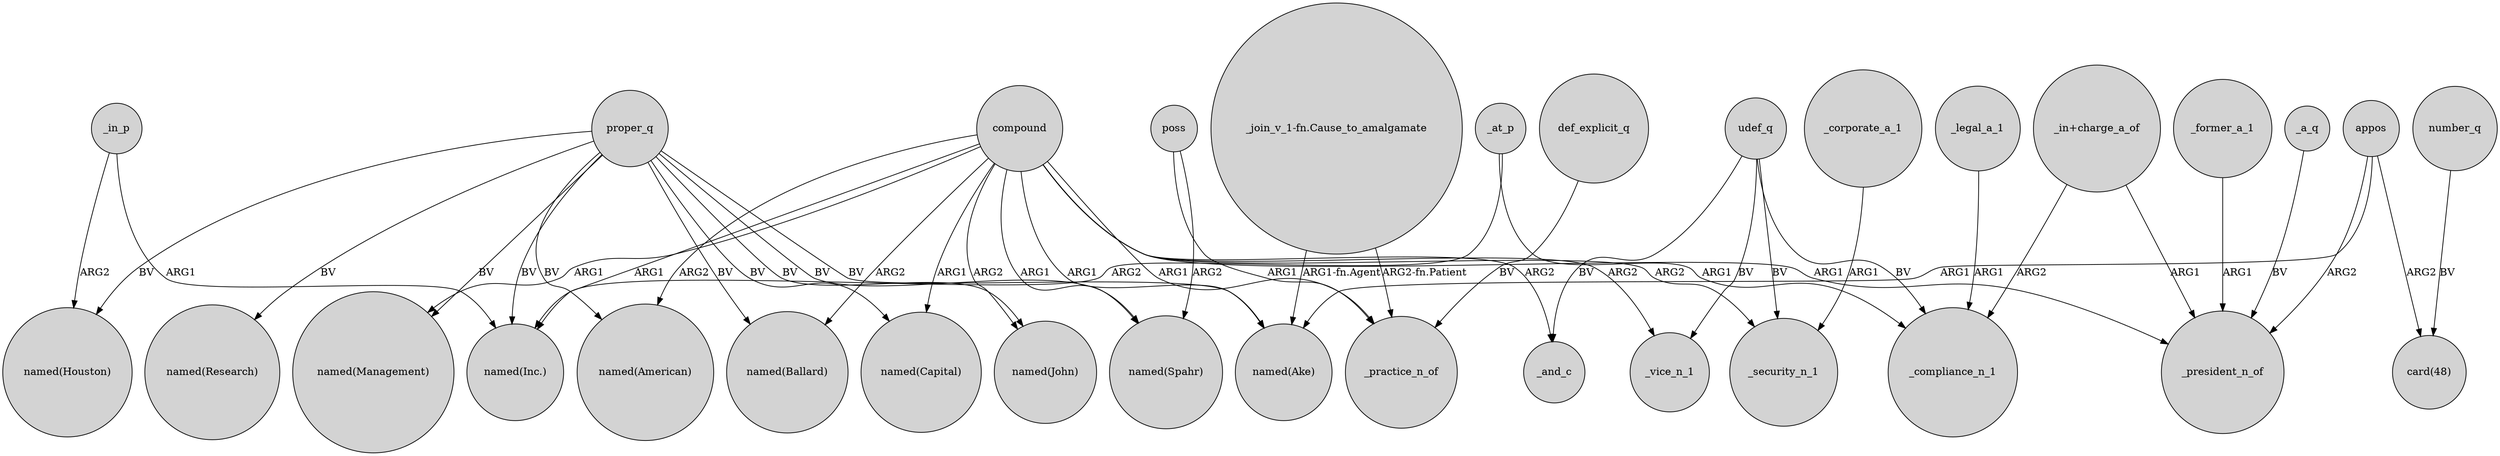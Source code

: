 digraph {
	node [shape=circle style=filled]
	compound -> "named(John)" [label=ARG2]
	poss -> "named(Spahr)" [label=ARG2]
	proper_q -> "named(Inc.)" [label=BV]
	proper_q -> "named(Ballard)" [label=BV]
	compound -> _vice_n_1 [label=ARG2]
	_former_a_1 -> _president_n_of [label=ARG1]
	_at_p -> _compliance_n_1 [label=ARG1]
	proper_q -> "named(Capital)" [label=BV]
	appos -> "card(48)" [label=ARG2]
	_corporate_a_1 -> _security_n_1 [label=ARG1]
	proper_q -> "named(American)" [label=BV]
	_in_p -> "named(Houston)" [label=ARG2]
	"_in+charge_a_of" -> _compliance_n_1 [label=ARG2]
	proper_q -> "named(Ake)" [label=BV]
	proper_q -> "named(Management)" [label=BV]
	compound -> _security_n_1 [label=ARG2]
	"_in+charge_a_of" -> _president_n_of [label=ARG1]
	udef_q -> _compliance_n_1 [label=BV]
	"_join_v_1-fn.Cause_to_amalgamate" -> _practice_n_of [label="ARG2-fn.Patient"]
	compound -> _practice_n_of [label=ARG1]
	def_explicit_q -> _practice_n_of [label=BV]
	udef_q -> _vice_n_1 [label=BV]
	compound -> "named(American)" [label=ARG2]
	poss -> _practice_n_of [label=ARG1]
	appos -> "named(Ake)" [label=ARG1]
	appos -> _president_n_of [label=ARG2]
	_in_p -> "named(Inc.)" [label=ARG1]
	compound -> _and_c [label=ARG2]
	"_join_v_1-fn.Cause_to_amalgamate" -> "named(Ake)" [label="ARG1-fn.Agent"]
	compound -> _president_n_of [label=ARG1]
	proper_q -> "named(Spahr)" [label=BV]
	proper_q -> "named(Research)" [label=BV]
	_a_q -> _president_n_of [label=BV]
	_at_p -> "named(Inc.)" [label=ARG2]
	proper_q -> "named(Houston)" [label=BV]
	_legal_a_1 -> _compliance_n_1 [label=ARG1]
	compound -> "named(Management)" [label=ARG1]
	compound -> "named(Ballard)" [label=ARG2]
	compound -> "named(Spahr)" [label=ARG1]
	proper_q -> "named(John)" [label=BV]
	udef_q -> _and_c [label=BV]
	compound -> "named(Ake)" [label=ARG1]
	number_q -> "card(48)" [label=BV]
	udef_q -> _security_n_1 [label=BV]
	compound -> "named(Inc.)" [label=ARG1]
	compound -> "named(Capital)" [label=ARG1]
}
